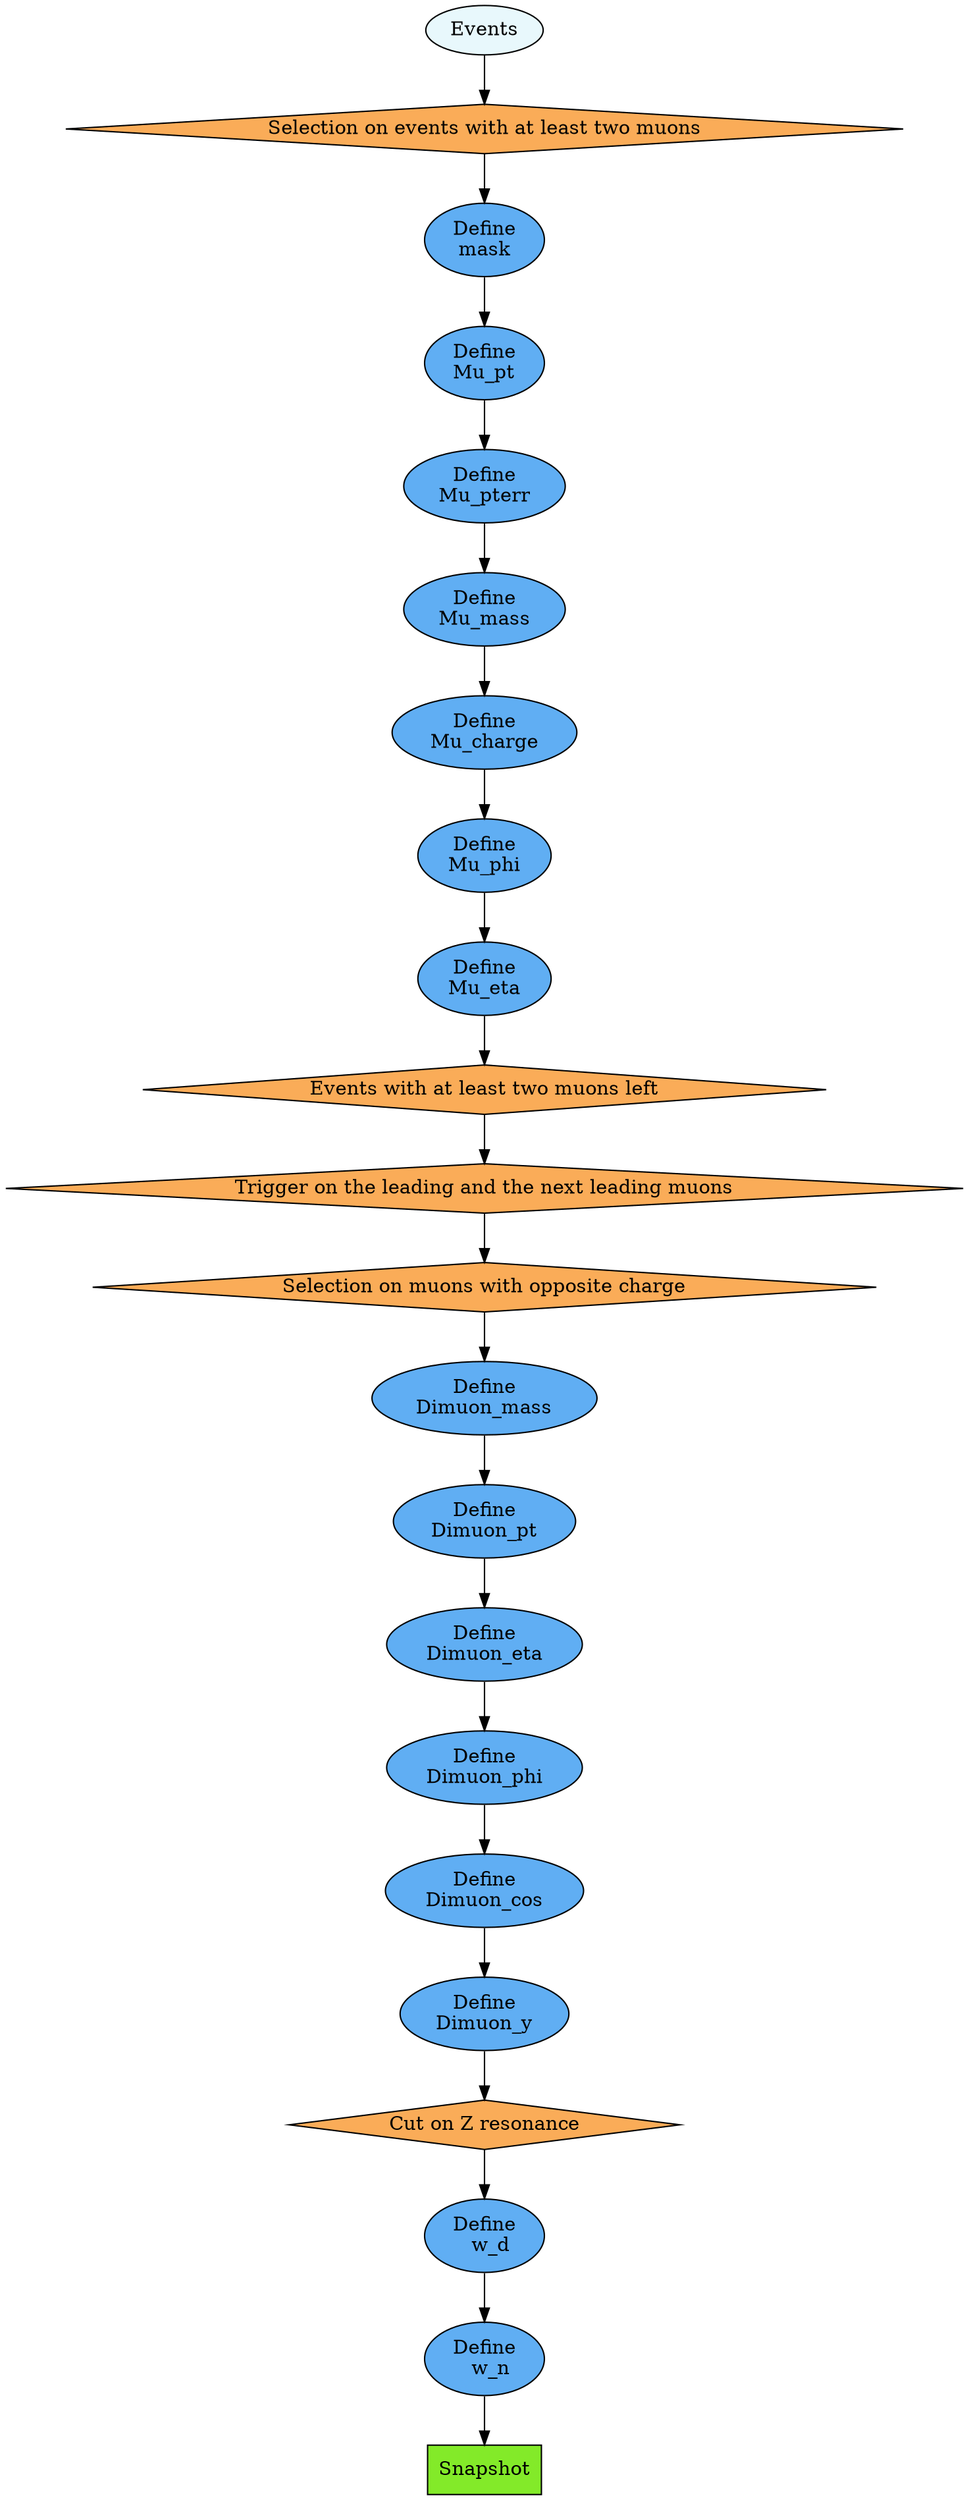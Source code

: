 digraph {
  28 [label="Snapshot", style="filled", fillcolor="#83EA29", shape="box"];
  27 [label="Define
  w_n", style="filled", fillcolor="#60aef3", shape="oval"];
  26 [label="Define
  w_d", style="filled", fillcolor="#60aef3", shape="oval"];
  25 [label="Cut on Z resonance", style="filled", fillcolor="#FAAC58", shape="diamond"];
	23 [label="Define
Dimuon_y", style="filled", fillcolor="#60aef3", shape="oval"];
	21 [label="Define
Dimuon_cos", style="filled", fillcolor="#60aef3", shape="oval"];
	19 [label="Define
Dimuon_phi", style="filled", fillcolor="#60aef3", shape="oval"];
	17 [label="Define
Dimuon_eta", style="filled", fillcolor="#60aef3", shape="oval"];
	15 [label="Define
Dimuon_pt", style="filled", fillcolor="#60aef3", shape="oval"];
	13 [label="Define
Dimuon_mass", style="filled", fillcolor="#60aef3", shape="oval"];
	12 [label="Selection on muons with opposite charge", style="filled", fillcolor="#FAAC58", shape="diamond"];
	11 [label="Trigger on the leading and the next leading muons", style="filled", fillcolor="#FAAC58", shape="diamond"];
	3 [label="Events with at least two muons left", style="filled", fillcolor="#FAAC58", shape="diamond"];
	4 [label="Define
Mu_eta", style="filled", fillcolor="#60aef3", shape="oval"];
	5 [label="Define
Mu_phi", style="filled", fillcolor="#60aef3", shape="oval"];
	6 [label="Define
Mu_charge", style="filled", fillcolor="#60aef3", shape="oval"];
	7 [label="Define
Mu_mass", style="filled", fillcolor="#60aef3", shape="oval"];
	8 [label="Define
Mu_pterr", style="filled", fillcolor="#60aef3", shape="oval"];
	9 [label="Define
Mu_pt", style="filled", fillcolor="#60aef3", shape="oval"];
	10 [label="Define
mask", style="filled", fillcolor="#60aef3", shape="oval"];
	2 [label="Selection on events with at least two muons", style="filled", fillcolor="#FAAC58", shape="diamond"];
	0 [label="Events", style="filled", fillcolor="#e8f8fc", shape="oval"];
  27 -> 28;
  26 -> 27;
  25 -> 26;
  23 -> 25;
  21 -> 23;
	19 -> 21;
	17 -> 19;
	15 -> 17;
	13 -> 15;
	12 -> 13;
	11 -> 12;
  3 -> 11;
	4 -> 3;
	5 -> 4;
	6 -> 5;
	7 -> 6;
	8 -> 7;
	9 -> 8;
	10 -> 9;
	2 -> 10;
	0 -> 2;
}
